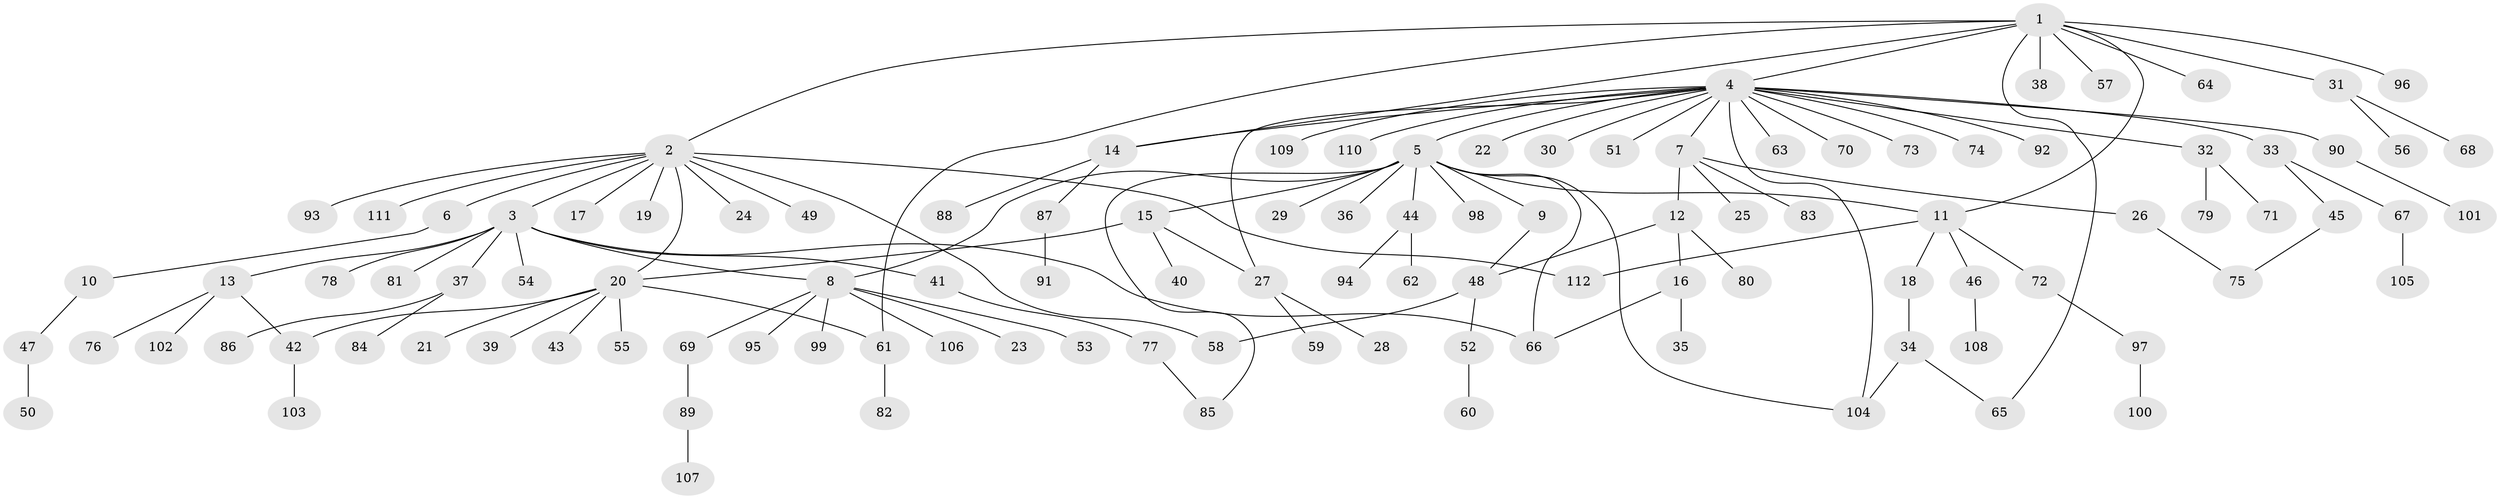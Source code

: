 // coarse degree distribution, {8: 0.06666666666666667, 5: 0.044444444444444446, 6: 0.022222222222222223, 10: 0.022222222222222223, 3: 0.17777777777777778, 4: 0.044444444444444446, 2: 0.26666666666666666, 1: 0.35555555555555557}
// Generated by graph-tools (version 1.1) at 2025/50/03/04/25 22:50:15]
// undirected, 112 vertices, 128 edges
graph export_dot {
  node [color=gray90,style=filled];
  1;
  2;
  3;
  4;
  5;
  6;
  7;
  8;
  9;
  10;
  11;
  12;
  13;
  14;
  15;
  16;
  17;
  18;
  19;
  20;
  21;
  22;
  23;
  24;
  25;
  26;
  27;
  28;
  29;
  30;
  31;
  32;
  33;
  34;
  35;
  36;
  37;
  38;
  39;
  40;
  41;
  42;
  43;
  44;
  45;
  46;
  47;
  48;
  49;
  50;
  51;
  52;
  53;
  54;
  55;
  56;
  57;
  58;
  59;
  60;
  61;
  62;
  63;
  64;
  65;
  66;
  67;
  68;
  69;
  70;
  71;
  72;
  73;
  74;
  75;
  76;
  77;
  78;
  79;
  80;
  81;
  82;
  83;
  84;
  85;
  86;
  87;
  88;
  89;
  90;
  91;
  92;
  93;
  94;
  95;
  96;
  97;
  98;
  99;
  100;
  101;
  102;
  103;
  104;
  105;
  106;
  107;
  108;
  109;
  110;
  111;
  112;
  1 -- 2;
  1 -- 4;
  1 -- 11;
  1 -- 14;
  1 -- 31;
  1 -- 38;
  1 -- 57;
  1 -- 61;
  1 -- 64;
  1 -- 65;
  1 -- 96;
  2 -- 3;
  2 -- 6;
  2 -- 17;
  2 -- 19;
  2 -- 20;
  2 -- 24;
  2 -- 49;
  2 -- 58;
  2 -- 93;
  2 -- 111;
  2 -- 112;
  3 -- 8;
  3 -- 13;
  3 -- 37;
  3 -- 41;
  3 -- 54;
  3 -- 66;
  3 -- 78;
  3 -- 81;
  4 -- 5;
  4 -- 7;
  4 -- 14;
  4 -- 22;
  4 -- 27;
  4 -- 30;
  4 -- 32;
  4 -- 33;
  4 -- 51;
  4 -- 63;
  4 -- 70;
  4 -- 73;
  4 -- 74;
  4 -- 90;
  4 -- 92;
  4 -- 104;
  4 -- 109;
  4 -- 110;
  5 -- 8;
  5 -- 9;
  5 -- 11;
  5 -- 15;
  5 -- 29;
  5 -- 36;
  5 -- 44;
  5 -- 66;
  5 -- 85;
  5 -- 98;
  5 -- 104;
  6 -- 10;
  7 -- 12;
  7 -- 25;
  7 -- 26;
  7 -- 83;
  8 -- 23;
  8 -- 53;
  8 -- 69;
  8 -- 95;
  8 -- 99;
  8 -- 106;
  9 -- 48;
  10 -- 47;
  11 -- 18;
  11 -- 46;
  11 -- 72;
  11 -- 112;
  12 -- 16;
  12 -- 48;
  12 -- 80;
  13 -- 42;
  13 -- 76;
  13 -- 102;
  14 -- 87;
  14 -- 88;
  15 -- 20;
  15 -- 27;
  15 -- 40;
  16 -- 35;
  16 -- 66;
  18 -- 34;
  20 -- 21;
  20 -- 39;
  20 -- 42;
  20 -- 43;
  20 -- 55;
  20 -- 61;
  26 -- 75;
  27 -- 28;
  27 -- 59;
  31 -- 56;
  31 -- 68;
  32 -- 71;
  32 -- 79;
  33 -- 45;
  33 -- 67;
  34 -- 65;
  34 -- 104;
  37 -- 84;
  37 -- 86;
  41 -- 77;
  42 -- 103;
  44 -- 62;
  44 -- 94;
  45 -- 75;
  46 -- 108;
  47 -- 50;
  48 -- 52;
  48 -- 58;
  52 -- 60;
  61 -- 82;
  67 -- 105;
  69 -- 89;
  72 -- 97;
  77 -- 85;
  87 -- 91;
  89 -- 107;
  90 -- 101;
  97 -- 100;
}
